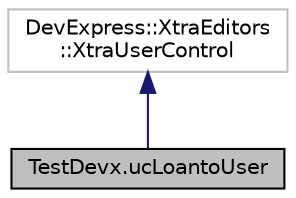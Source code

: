 digraph "TestDevx.ucLoantoUser"
{
  edge [fontname="Helvetica",fontsize="10",labelfontname="Helvetica",labelfontsize="10"];
  node [fontname="Helvetica",fontsize="10",shape=record];
  Node2 [label="TestDevx.ucLoantoUser",height=0.2,width=0.4,color="black", fillcolor="grey75", style="filled", fontcolor="black"];
  Node3 -> Node2 [dir="back",color="midnightblue",fontsize="10",style="solid",fontname="Helvetica"];
  Node3 [label="DevExpress::XtraEditors\l::XtraUserControl",height=0.2,width=0.4,color="grey75", fillcolor="white", style="filled"];
}
